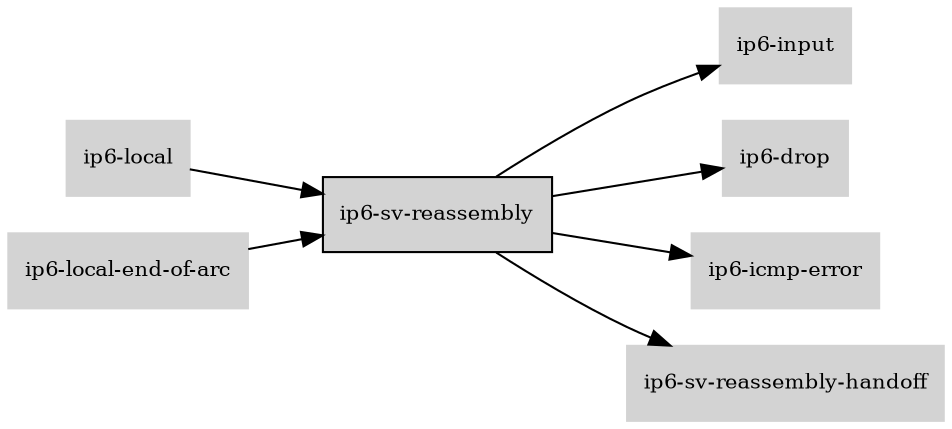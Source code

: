 digraph "ip6_sv_reassembly_subgraph" {
  rankdir=LR;
  node [shape=box, style=filled, fontsize=10, color=lightgray, fontcolor=black, fillcolor=lightgray];
  "ip6-sv-reassembly" [color=black, fontcolor=black, fillcolor=lightgray];
  edge [fontsize=8];
  "ip6-local" -> "ip6-sv-reassembly";
  "ip6-local-end-of-arc" -> "ip6-sv-reassembly";
  "ip6-sv-reassembly" -> "ip6-input";
  "ip6-sv-reassembly" -> "ip6-drop";
  "ip6-sv-reassembly" -> "ip6-icmp-error";
  "ip6-sv-reassembly" -> "ip6-sv-reassembly-handoff";
}
